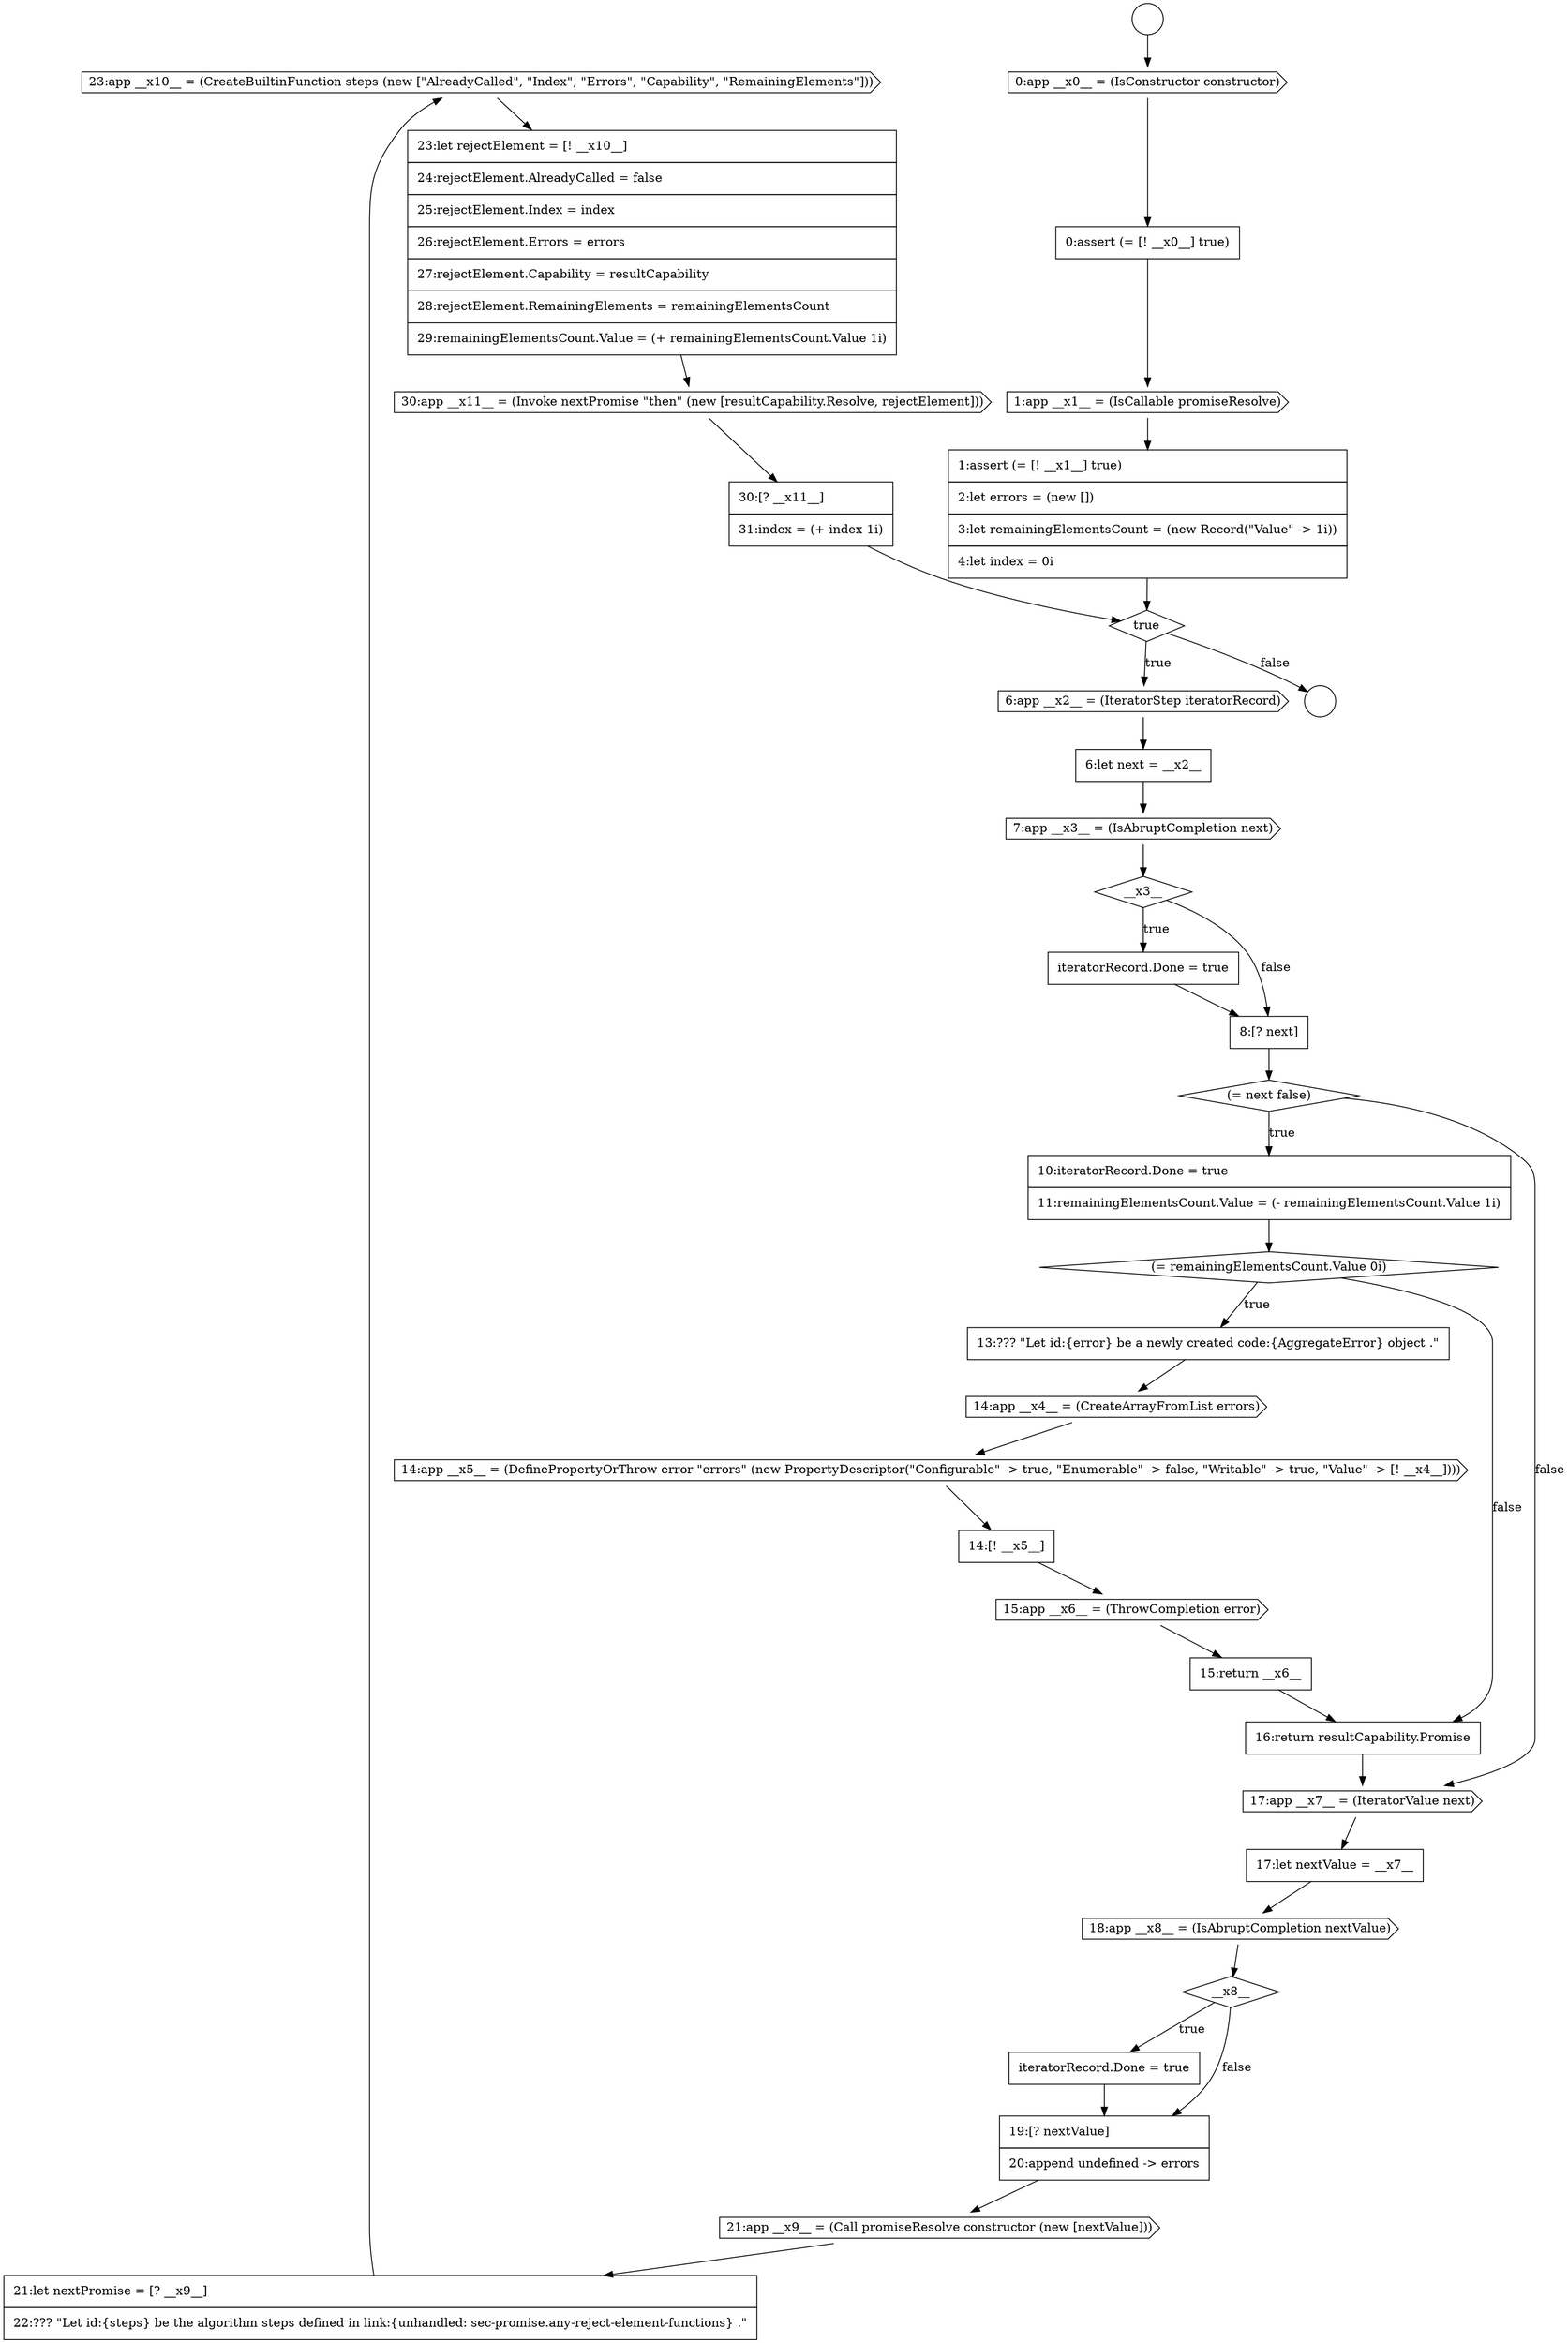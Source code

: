 digraph {
  node18942 [shape=cds, label=<<font color="black">23:app __x10__ = (CreateBuiltinFunction steps (new [&quot;AlreadyCalled&quot;, &quot;Index&quot;, &quot;Errors&quot;, &quot;Capability&quot;, &quot;RemainingElements&quot;]))</font>> color="black" fillcolor="white" style=filled]
  node18921 [shape=diamond, label=<<font color="black">__x3__</font>> color="black" fillcolor="white" style=filled]
  node18945 [shape=none, margin=0, label=<<font color="black">
    <table border="0" cellborder="1" cellspacing="0" cellpadding="10">
      <tr><td align="left">30:[? __x11__]</td></tr>
      <tr><td align="left">31:index = (+ index 1i)</td></tr>
    </table>
  </font>> color="black" fillcolor="white" style=filled]
  node18930 [shape=none, margin=0, label=<<font color="black">
    <table border="0" cellborder="1" cellspacing="0" cellpadding="10">
      <tr><td align="left">14:[! __x5__]</td></tr>
    </table>
  </font>> color="black" fillcolor="white" style=filled]
  node18937 [shape=diamond, label=<<font color="black">__x8__</font>> color="black" fillcolor="white" style=filled]
  node18917 [shape=diamond, label=<<font color="black">true</font>> color="black" fillcolor="white" style=filled]
  node18934 [shape=cds, label=<<font color="black">17:app __x7__ = (IteratorValue next)</font>> color="black" fillcolor="white" style=filled]
  node18924 [shape=diamond, label=<<font color="black">(= next false)</font>> color="black" fillcolor="white" style=filled]
  node18916 [shape=none, margin=0, label=<<font color="black">
    <table border="0" cellborder="1" cellspacing="0" cellpadding="10">
      <tr><td align="left">1:assert (= [! __x1__] true)</td></tr>
      <tr><td align="left">2:let errors = (new [])</td></tr>
      <tr><td align="left">3:let remainingElementsCount = (new Record(&quot;Value&quot; -&gt; 1i))</td></tr>
      <tr><td align="left">4:let index = 0i</td></tr>
    </table>
  </font>> color="black" fillcolor="white" style=filled]
  node18932 [shape=none, margin=0, label=<<font color="black">
    <table border="0" cellborder="1" cellspacing="0" cellpadding="10">
      <tr><td align="left">15:return __x6__</td></tr>
    </table>
  </font>> color="black" fillcolor="white" style=filled]
  node18919 [shape=none, margin=0, label=<<font color="black">
    <table border="0" cellborder="1" cellspacing="0" cellpadding="10">
      <tr><td align="left">6:let next = __x2__</td></tr>
    </table>
  </font>> color="black" fillcolor="white" style=filled]
  node18929 [shape=cds, label=<<font color="black">14:app __x5__ = (DefinePropertyOrThrow error &quot;errors&quot; (new PropertyDescriptor(&quot;Configurable&quot; -&gt; true, &quot;Enumerable&quot; -&gt; false, &quot;Writable&quot; -&gt; true, &quot;Value&quot; -&gt; [! __x4__])))</font>> color="black" fillcolor="white" style=filled]
  node18939 [shape=none, margin=0, label=<<font color="black">
    <table border="0" cellborder="1" cellspacing="0" cellpadding="10">
      <tr><td align="left">19:[? nextValue]</td></tr>
      <tr><td align="left">20:append undefined -&gt; errors</td></tr>
    </table>
  </font>> color="black" fillcolor="white" style=filled]
  node18925 [shape=none, margin=0, label=<<font color="black">
    <table border="0" cellborder="1" cellspacing="0" cellpadding="10">
      <tr><td align="left">10:iteratorRecord.Done = true</td></tr>
      <tr><td align="left">11:remainingElementsCount.Value = (- remainingElementsCount.Value 1i)</td></tr>
    </table>
  </font>> color="black" fillcolor="white" style=filled]
  node18938 [shape=none, margin=0, label=<<font color="black">
    <table border="0" cellborder="1" cellspacing="0" cellpadding="10">
      <tr><td align="left">iteratorRecord.Done = true</td></tr>
    </table>
  </font>> color="black" fillcolor="white" style=filled]
  node18920 [shape=cds, label=<<font color="black">7:app __x3__ = (IsAbruptCompletion next)</font>> color="black" fillcolor="white" style=filled]
  node18933 [shape=none, margin=0, label=<<font color="black">
    <table border="0" cellborder="1" cellspacing="0" cellpadding="10">
      <tr><td align="left">16:return resultCapability.Promise</td></tr>
    </table>
  </font>> color="black" fillcolor="white" style=filled]
  node18928 [shape=cds, label=<<font color="black">14:app __x4__ = (CreateArrayFromList errors)</font>> color="black" fillcolor="white" style=filled]
  node18941 [shape=none, margin=0, label=<<font color="black">
    <table border="0" cellborder="1" cellspacing="0" cellpadding="10">
      <tr><td align="left">21:let nextPromise = [? __x9__]</td></tr>
      <tr><td align="left">22:??? &quot;Let id:{steps} be the algorithm steps defined in link:{unhandled: sec-promise.any-reject-element-functions} .&quot;</td></tr>
    </table>
  </font>> color="black" fillcolor="white" style=filled]
  node18915 [shape=cds, label=<<font color="black">1:app __x1__ = (IsCallable promiseResolve)</font>> color="black" fillcolor="white" style=filled]
  node18927 [shape=none, margin=0, label=<<font color="black">
    <table border="0" cellborder="1" cellspacing="0" cellpadding="10">
      <tr><td align="left">13:??? &quot;Let id:{error} be a newly created code:{AggregateError} object .&quot;</td></tr>
    </table>
  </font>> color="black" fillcolor="white" style=filled]
  node18944 [shape=cds, label=<<font color="black">30:app __x11__ = (Invoke nextPromise &quot;then&quot; (new [resultCapability.Resolve, rejectElement]))</font>> color="black" fillcolor="white" style=filled]
  node18931 [shape=cds, label=<<font color="black">15:app __x6__ = (ThrowCompletion error)</font>> color="black" fillcolor="white" style=filled]
  node18912 [shape=circle label=" " color="black" fillcolor="white" style=filled]
  node18935 [shape=none, margin=0, label=<<font color="black">
    <table border="0" cellborder="1" cellspacing="0" cellpadding="10">
      <tr><td align="left">17:let nextValue = __x7__</td></tr>
    </table>
  </font>> color="black" fillcolor="white" style=filled]
  node18918 [shape=cds, label=<<font color="black">6:app __x2__ = (IteratorStep iteratorRecord)</font>> color="black" fillcolor="white" style=filled]
  node18913 [shape=cds, label=<<font color="black">0:app __x0__ = (IsConstructor constructor)</font>> color="black" fillcolor="white" style=filled]
  node18923 [shape=none, margin=0, label=<<font color="black">
    <table border="0" cellborder="1" cellspacing="0" cellpadding="10">
      <tr><td align="left">8:[? next]</td></tr>
    </table>
  </font>> color="black" fillcolor="white" style=filled]
  node18940 [shape=cds, label=<<font color="black">21:app __x9__ = (Call promiseResolve constructor (new [nextValue]))</font>> color="black" fillcolor="white" style=filled]
  node18926 [shape=diamond, label=<<font color="black">(= remainingElementsCount.Value 0i)</font>> color="black" fillcolor="white" style=filled]
  node18943 [shape=none, margin=0, label=<<font color="black">
    <table border="0" cellborder="1" cellspacing="0" cellpadding="10">
      <tr><td align="left">23:let rejectElement = [! __x10__]</td></tr>
      <tr><td align="left">24:rejectElement.AlreadyCalled = false</td></tr>
      <tr><td align="left">25:rejectElement.Index = index</td></tr>
      <tr><td align="left">26:rejectElement.Errors = errors</td></tr>
      <tr><td align="left">27:rejectElement.Capability = resultCapability</td></tr>
      <tr><td align="left">28:rejectElement.RemainingElements = remainingElementsCount</td></tr>
      <tr><td align="left">29:remainingElementsCount.Value = (+ remainingElementsCount.Value 1i)</td></tr>
    </table>
  </font>> color="black" fillcolor="white" style=filled]
  node18911 [shape=circle label=" " color="black" fillcolor="white" style=filled]
  node18922 [shape=none, margin=0, label=<<font color="black">
    <table border="0" cellborder="1" cellspacing="0" cellpadding="10">
      <tr><td align="left">iteratorRecord.Done = true</td></tr>
    </table>
  </font>> color="black" fillcolor="white" style=filled]
  node18914 [shape=none, margin=0, label=<<font color="black">
    <table border="0" cellborder="1" cellspacing="0" cellpadding="10">
      <tr><td align="left">0:assert (= [! __x0__] true)</td></tr>
    </table>
  </font>> color="black" fillcolor="white" style=filled]
  node18936 [shape=cds, label=<<font color="black">18:app __x8__ = (IsAbruptCompletion nextValue)</font>> color="black" fillcolor="white" style=filled]
  node18924 -> node18925 [label=<<font color="black">true</font>> color="black"]
  node18924 -> node18934 [label=<<font color="black">false</font>> color="black"]
  node18911 -> node18913 [ color="black"]
  node18938 -> node18939 [ color="black"]
  node18919 -> node18920 [ color="black"]
  node18917 -> node18918 [label=<<font color="black">true</font>> color="black"]
  node18917 -> node18912 [label=<<font color="black">false</font>> color="black"]
  node18945 -> node18917 [ color="black"]
  node18921 -> node18922 [label=<<font color="black">true</font>> color="black"]
  node18921 -> node18923 [label=<<font color="black">false</font>> color="black"]
  node18928 -> node18929 [ color="black"]
  node18925 -> node18926 [ color="black"]
  node18939 -> node18940 [ color="black"]
  node18932 -> node18933 [ color="black"]
  node18936 -> node18937 [ color="black"]
  node18920 -> node18921 [ color="black"]
  node18933 -> node18934 [ color="black"]
  node18940 -> node18941 [ color="black"]
  node18926 -> node18927 [label=<<font color="black">true</font>> color="black"]
  node18926 -> node18933 [label=<<font color="black">false</font>> color="black"]
  node18922 -> node18923 [ color="black"]
  node18935 -> node18936 [ color="black"]
  node18915 -> node18916 [ color="black"]
  node18942 -> node18943 [ color="black"]
  node18923 -> node18924 [ color="black"]
  node18941 -> node18942 [ color="black"]
  node18931 -> node18932 [ color="black"]
  node18927 -> node18928 [ color="black"]
  node18944 -> node18945 [ color="black"]
  node18943 -> node18944 [ color="black"]
  node18914 -> node18915 [ color="black"]
  node18916 -> node18917 [ color="black"]
  node18929 -> node18930 [ color="black"]
  node18918 -> node18919 [ color="black"]
  node18934 -> node18935 [ color="black"]
  node18930 -> node18931 [ color="black"]
  node18937 -> node18938 [label=<<font color="black">true</font>> color="black"]
  node18937 -> node18939 [label=<<font color="black">false</font>> color="black"]
  node18913 -> node18914 [ color="black"]
}

